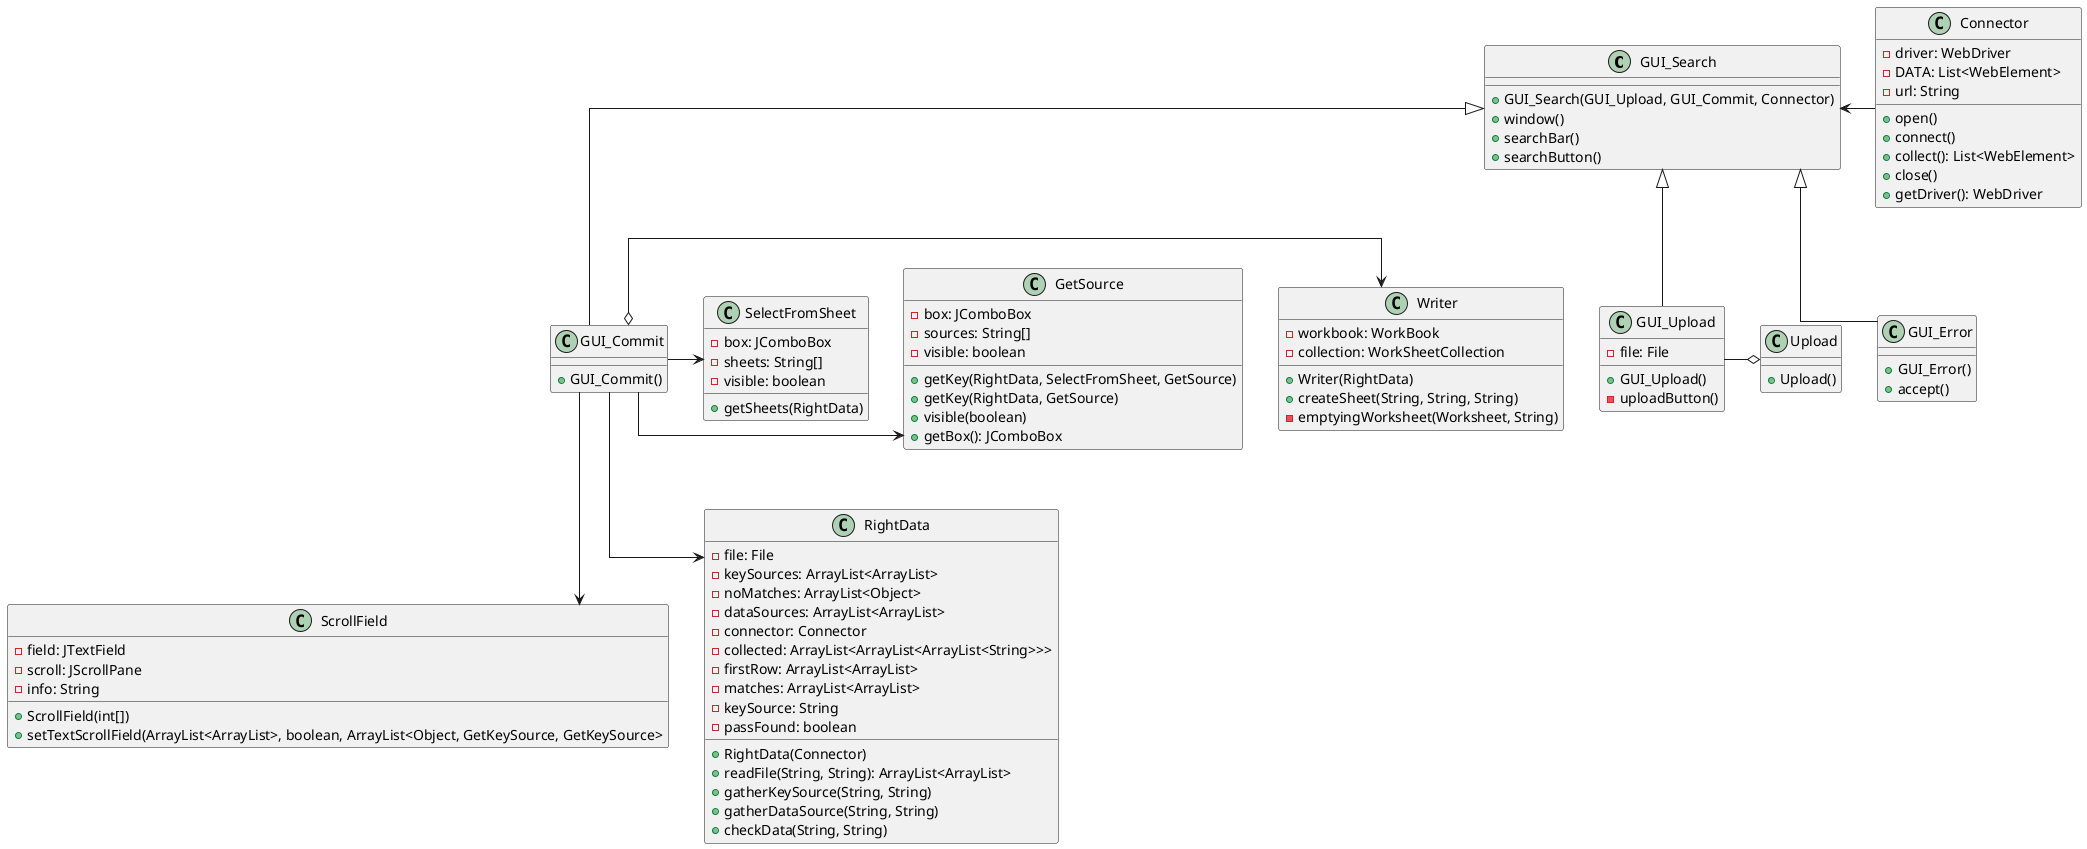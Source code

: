 @startuml
skinparam linetype ortho

class GUI_Search{

+ GUI_Search(GUI_Upload, GUI_Commit, Connector)
+ window()
+ searchBar()
+ searchButton()

}
class Connector{
- driver: WebDriver
- DATA: List<WebElement>
- url: String

+ open()
+ connect()
+ collect(): List<WebElement>
+ close()
+ getDriver(): WebDriver
}

class GUI_Upload{
- file: File

+ GUI_Upload()
- uploadButton()
}

class Upload{
+ Upload()
}

class GUI_Commit{
+ GUI_Commit()
}

class ScrollField{
- field: JTextField
- scroll: JScrollPane
- info: String

+ ScrollField(int[])
+ setTextScrollField(ArrayList<ArrayList>, boolean, ArrayList<Object, GetKeySource, GetKeySource>
}

class RightData{
- file: File
- keySources: ArrayList<ArrayList>
- noMatches: ArrayList<Object>
- dataSources: ArrayList<ArrayList>
- connector: Connector
- collected: ArrayList<ArrayList<ArrayList<String>>>
- firstRow: ArrayList<ArrayList>
- matches: ArrayList<ArrayList>
- keySource: String
- passFound: boolean

+ RightData(Connector)
+ readFile(String, String): ArrayList<ArrayList>
+ gatherKeySource(String, String)
+ gatherDataSource(String, String)
+ checkData(String, String)
}

class Writer{
- workbook: WorkBook
- collection: WorkSheetCollection

+ Writer(RightData)
+ createSheet(String, String, String)
- emptyingWorksheet(Worksheet, String)
}

class GetSource{
- box: JComboBox
- sources: String[]
- visible: boolean

+ getKey(RightData, SelectFromSheet, GetSource)
+ getKey(RightData, GetSource)
+ visible(boolean)
+ getBox(): JComboBox
}

class SelectFromSheet{
- box: JComboBox
- sheets: String[]
- visible: boolean

+ getSheets(RightData)
}

class GUI_Error{
+ GUI_Error()
+ accept()
}


GUI_Search <|-- GUI_Upload
GUI_Search <|-- GUI_Commit
GUI_Search <|-- GUI_Error

GUI_Search <- Connector

GUI_Commit --> ScrollField
GUI_Commit --> RightData
GUI_Commit o-> Writer
GUI_Commit -> GetSource
GUI_Commit -> SelectFromSheet

GUI_Upload -o Upload




@enduml
